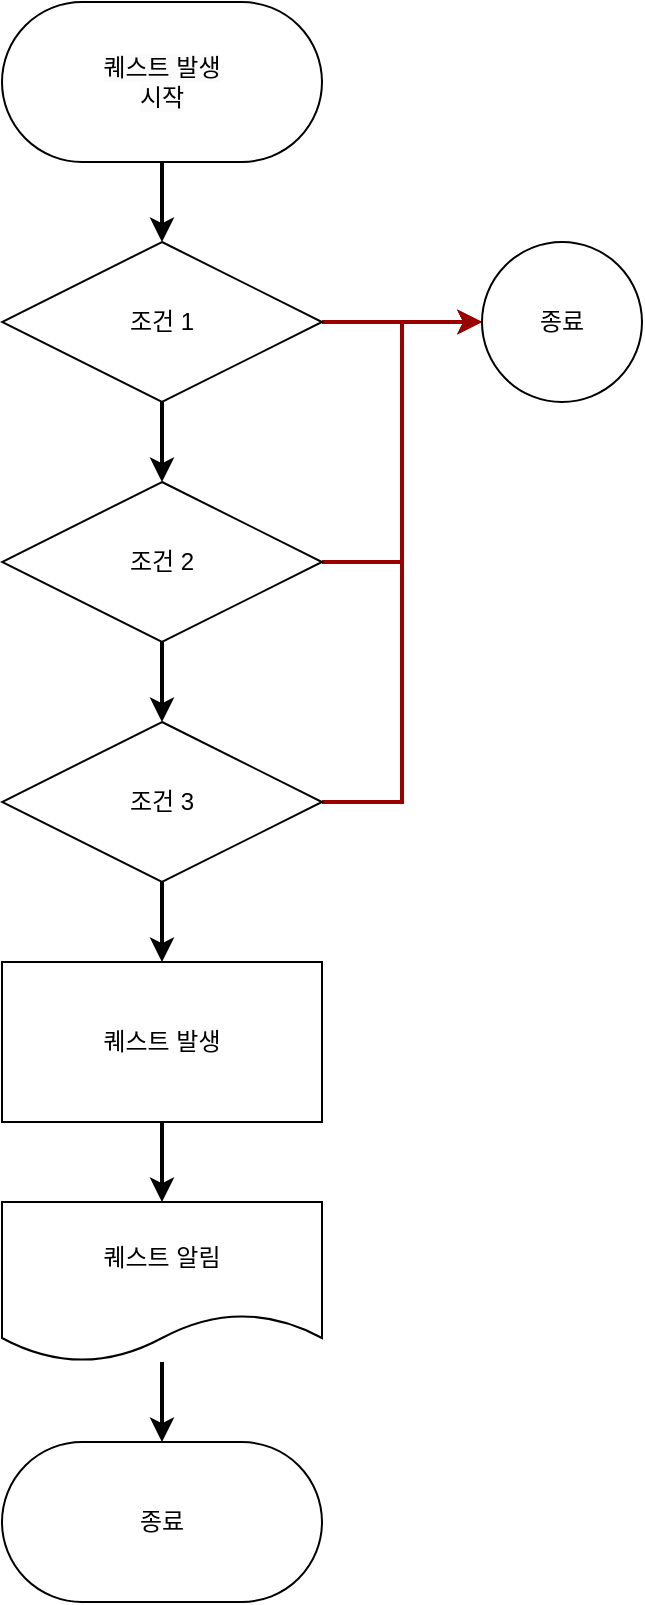 <mxfile version="22.1.18" type="device">
  <diagram name="페이지-1" id="TiZozNrTah6lVcD5nQg1">
    <mxGraphModel dx="1434" dy="772" grid="1" gridSize="10" guides="1" tooltips="1" connect="1" arrows="1" fold="1" page="1" pageScale="1" pageWidth="827" pageHeight="1169" math="0" shadow="0">
      <root>
        <mxCell id="0" />
        <mxCell id="1" parent="0" />
        <mxCell id="jo6F3lM3xsj1Q-dvbQrg-7" style="edgeStyle=orthogonalEdgeStyle;rounded=0;orthogonalLoop=1;jettySize=auto;html=1;exitX=0.5;exitY=1;exitDx=0;exitDy=0;entryX=0.5;entryY=0;entryDx=0;entryDy=0;strokeWidth=2;" parent="1" source="jo6F3lM3xsj1Q-dvbQrg-2" target="jo6F3lM3xsj1Q-dvbQrg-3" edge="1">
          <mxGeometry relative="1" as="geometry" />
        </mxCell>
        <mxCell id="jo6F3lM3xsj1Q-dvbQrg-2" value="&lt;span style=&quot;color: rgb(0, 0, 0); font-family: Helvetica; font-size: 12px; font-style: normal; font-variant-ligatures: normal; font-variant-caps: normal; font-weight: 400; letter-spacing: normal; orphans: 2; text-align: center; text-indent: 0px; text-transform: none; widows: 2; word-spacing: 0px; -webkit-text-stroke-width: 0px; background-color: rgb(251, 251, 251); text-decoration-thickness: initial; text-decoration-style: initial; text-decoration-color: initial; float: none; display: inline !important;&quot;&gt;퀘스트 발생&lt;/span&gt;&lt;br style=&quot;border-color: var(--border-color); color: rgb(0, 0, 0); font-family: Helvetica; font-size: 12px; font-style: normal; font-variant-ligatures: normal; font-variant-caps: normal; font-weight: 400; letter-spacing: normal; orphans: 2; text-align: center; text-indent: 0px; text-transform: none; widows: 2; word-spacing: 0px; -webkit-text-stroke-width: 0px; background-color: rgb(251, 251, 251); text-decoration-thickness: initial; text-decoration-style: initial; text-decoration-color: initial;&quot;&gt;&lt;span style=&quot;color: rgb(0, 0, 0); font-family: Helvetica; font-size: 12px; font-style: normal; font-variant-ligatures: normal; font-variant-caps: normal; font-weight: 400; letter-spacing: normal; orphans: 2; text-align: center; text-indent: 0px; text-transform: none; widows: 2; word-spacing: 0px; -webkit-text-stroke-width: 0px; background-color: rgb(251, 251, 251); text-decoration-thickness: initial; text-decoration-style: initial; text-decoration-color: initial; float: none; display: inline !important;&quot;&gt;시작&lt;/span&gt;" style="rounded=1;whiteSpace=wrap;html=1;arcSize=50;" parent="1" vertex="1">
          <mxGeometry x="40" y="40" width="160" height="80" as="geometry" />
        </mxCell>
        <mxCell id="jo6F3lM3xsj1Q-dvbQrg-8" style="edgeStyle=orthogonalEdgeStyle;rounded=0;orthogonalLoop=1;jettySize=auto;html=1;exitX=0.5;exitY=1;exitDx=0;exitDy=0;strokeWidth=2;" parent="1" source="jo6F3lM3xsj1Q-dvbQrg-3" target="jo6F3lM3xsj1Q-dvbQrg-4" edge="1">
          <mxGeometry relative="1" as="geometry" />
        </mxCell>
        <mxCell id="jo6F3lM3xsj1Q-dvbQrg-10" style="edgeStyle=orthogonalEdgeStyle;rounded=0;orthogonalLoop=1;jettySize=auto;html=1;exitX=1;exitY=0.5;exitDx=0;exitDy=0;entryX=0;entryY=0.5;entryDx=0;entryDy=0;strokeColor=#990000;strokeWidth=2;" parent="1" source="jo6F3lM3xsj1Q-dvbQrg-3" target="jo6F3lM3xsj1Q-dvbQrg-6" edge="1">
          <mxGeometry relative="1" as="geometry" />
        </mxCell>
        <mxCell id="jo6F3lM3xsj1Q-dvbQrg-3" value="조건 1" style="rhombus;whiteSpace=wrap;html=1;" parent="1" vertex="1">
          <mxGeometry x="40" y="160" width="160" height="80" as="geometry" />
        </mxCell>
        <mxCell id="jo6F3lM3xsj1Q-dvbQrg-9" style="edgeStyle=orthogonalEdgeStyle;rounded=0;orthogonalLoop=1;jettySize=auto;html=1;exitX=0.5;exitY=1;exitDx=0;exitDy=0;strokeWidth=2;" parent="1" source="jo6F3lM3xsj1Q-dvbQrg-4" target="jo6F3lM3xsj1Q-dvbQrg-5" edge="1">
          <mxGeometry relative="1" as="geometry" />
        </mxCell>
        <mxCell id="jo6F3lM3xsj1Q-dvbQrg-11" style="edgeStyle=orthogonalEdgeStyle;rounded=0;orthogonalLoop=1;jettySize=auto;html=1;exitX=1;exitY=0.5;exitDx=0;exitDy=0;entryX=0;entryY=0.5;entryDx=0;entryDy=0;strokeColor=#990000;strokeWidth=2;" parent="1" source="jo6F3lM3xsj1Q-dvbQrg-4" target="jo6F3lM3xsj1Q-dvbQrg-6" edge="1">
          <mxGeometry relative="1" as="geometry" />
        </mxCell>
        <mxCell id="jo6F3lM3xsj1Q-dvbQrg-4" value="조건 2" style="rhombus;whiteSpace=wrap;html=1;" parent="1" vertex="1">
          <mxGeometry x="40" y="280" width="160" height="80" as="geometry" />
        </mxCell>
        <mxCell id="jo6F3lM3xsj1Q-dvbQrg-12" style="edgeStyle=orthogonalEdgeStyle;rounded=0;orthogonalLoop=1;jettySize=auto;html=1;exitX=1;exitY=0.5;exitDx=0;exitDy=0;entryX=0;entryY=0.5;entryDx=0;entryDy=0;strokeColor=#990000;strokeWidth=2;" parent="1" source="jo6F3lM3xsj1Q-dvbQrg-5" target="jo6F3lM3xsj1Q-dvbQrg-6" edge="1">
          <mxGeometry relative="1" as="geometry" />
        </mxCell>
        <mxCell id="jo6F3lM3xsj1Q-dvbQrg-16" style="edgeStyle=orthogonalEdgeStyle;rounded=0;orthogonalLoop=1;jettySize=auto;html=1;exitX=0.5;exitY=1;exitDx=0;exitDy=0;entryX=0.5;entryY=0;entryDx=0;entryDy=0;strokeWidth=2;" parent="1" source="jo6F3lM3xsj1Q-dvbQrg-5" target="jo6F3lM3xsj1Q-dvbQrg-13" edge="1">
          <mxGeometry relative="1" as="geometry" />
        </mxCell>
        <mxCell id="jo6F3lM3xsj1Q-dvbQrg-5" value="조건 3" style="rhombus;whiteSpace=wrap;html=1;" parent="1" vertex="1">
          <mxGeometry x="40" y="400" width="160" height="80" as="geometry" />
        </mxCell>
        <mxCell id="jo6F3lM3xsj1Q-dvbQrg-6" value="종료" style="ellipse;whiteSpace=wrap;html=1;" parent="1" vertex="1">
          <mxGeometry x="280" y="160" width="80" height="80" as="geometry" />
        </mxCell>
        <mxCell id="jo6F3lM3xsj1Q-dvbQrg-17" style="edgeStyle=orthogonalEdgeStyle;rounded=0;orthogonalLoop=1;jettySize=auto;html=1;exitX=0.5;exitY=1;exitDx=0;exitDy=0;strokeWidth=2;entryX=0.5;entryY=0;entryDx=0;entryDy=0;" parent="1" source="jo6F3lM3xsj1Q-dvbQrg-13" target="jo6F3lM3xsj1Q-dvbQrg-14" edge="1">
          <mxGeometry relative="1" as="geometry">
            <mxPoint x="120" y="640" as="targetPoint" />
          </mxGeometry>
        </mxCell>
        <mxCell id="jo6F3lM3xsj1Q-dvbQrg-13" value="퀘스트 발생" style="whiteSpace=wrap;html=1;" parent="1" vertex="1">
          <mxGeometry x="40" y="520" width="160" height="80" as="geometry" />
        </mxCell>
        <mxCell id="jo6F3lM3xsj1Q-dvbQrg-20" value="" style="edgeStyle=orthogonalEdgeStyle;rounded=0;orthogonalLoop=1;jettySize=auto;html=1;entryX=0.5;entryY=0;entryDx=0;entryDy=0;strokeWidth=2;" parent="1" source="jo6F3lM3xsj1Q-dvbQrg-14" target="jo6F3lM3xsj1Q-dvbQrg-19" edge="1">
          <mxGeometry relative="1" as="geometry" />
        </mxCell>
        <mxCell id="jo6F3lM3xsj1Q-dvbQrg-14" value="퀘스트 알림" style="shape=document;whiteSpace=wrap;html=1;boundedLbl=1;" parent="1" vertex="1">
          <mxGeometry x="40" y="640" width="160" height="80" as="geometry" />
        </mxCell>
        <mxCell id="jo6F3lM3xsj1Q-dvbQrg-19" value="종료" style="rounded=1;whiteSpace=wrap;html=1;arcSize=50;" parent="1" vertex="1">
          <mxGeometry x="40" y="760" width="160" height="80" as="geometry" />
        </mxCell>
      </root>
    </mxGraphModel>
  </diagram>
</mxfile>
